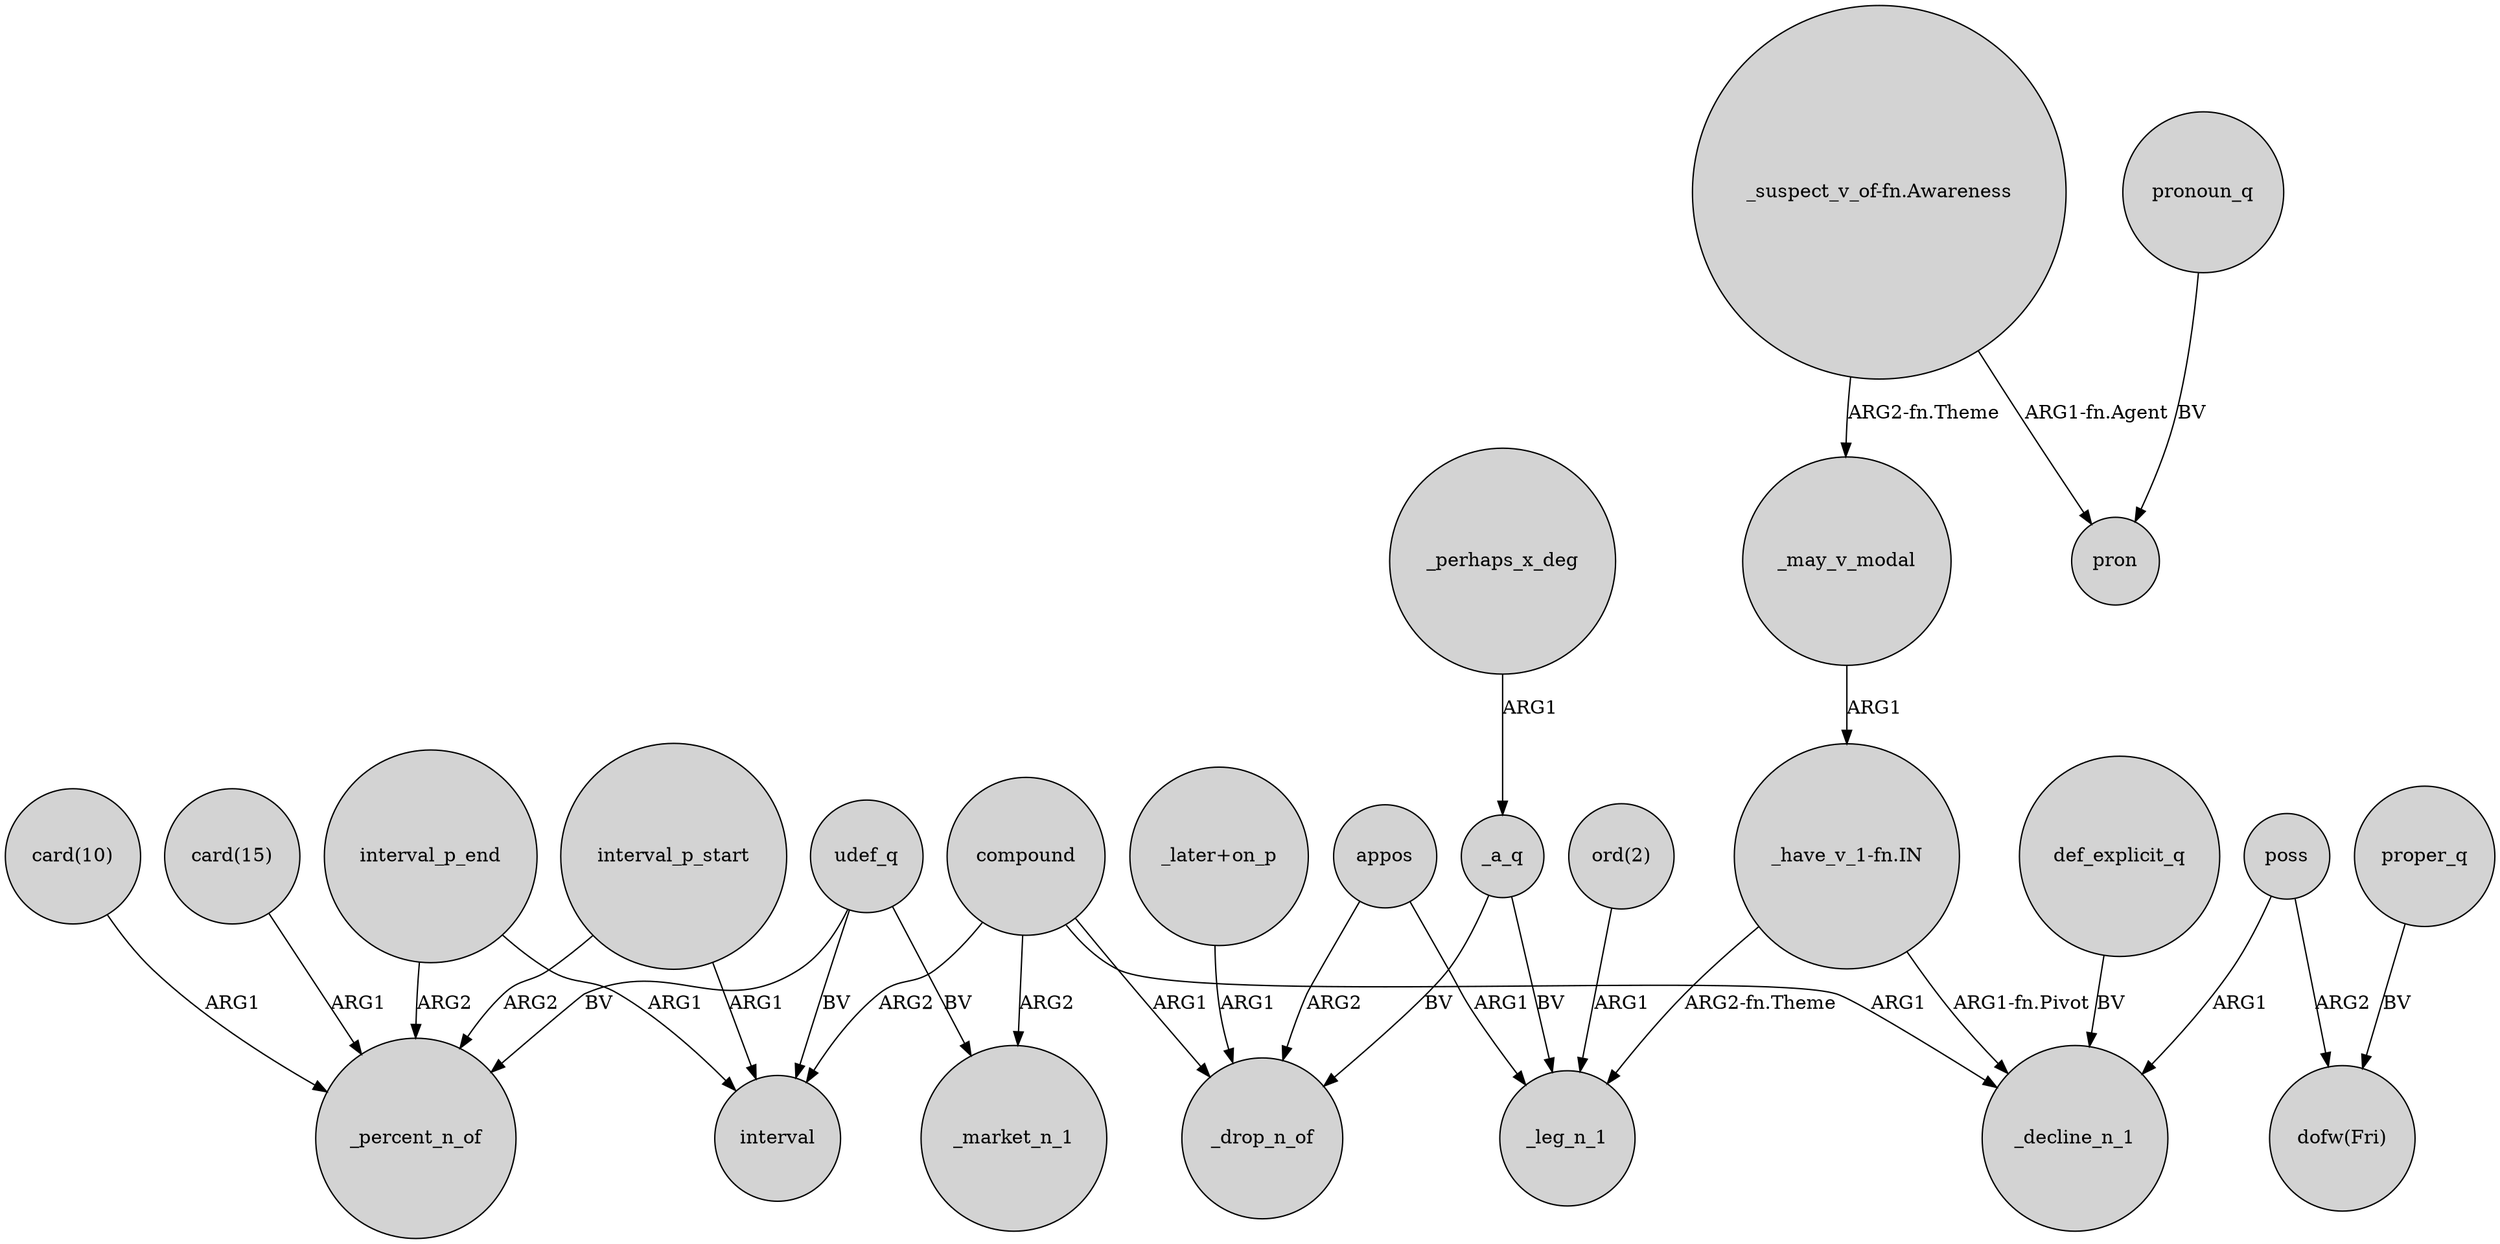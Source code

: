 digraph {
	node [shape=circle style=filled]
	compound -> _market_n_1 [label=ARG2]
	"_suspect_v_of-fn.Awareness" -> pron [label="ARG1-fn.Agent"]
	appos -> _leg_n_1 [label=ARG1]
	proper_q -> "dofw(Fri)" [label=BV]
	"card(15)" -> _percent_n_of [label=ARG1]
	interval_p_start -> _percent_n_of [label=ARG2]
	_a_q -> _leg_n_1 [label=BV]
	_may_v_modal -> "_have_v_1-fn.IN" [label=ARG1]
	_a_q -> _drop_n_of [label=BV]
	compound -> _drop_n_of [label=ARG1]
	udef_q -> _market_n_1 [label=BV]
	"ord(2)" -> _leg_n_1 [label=ARG1]
	interval_p_end -> _percent_n_of [label=ARG2]
	"_later+on_p" -> _drop_n_of [label=ARG1]
	"_have_v_1-fn.IN" -> _decline_n_1 [label="ARG1-fn.Pivot"]
	_perhaps_x_deg -> _a_q [label=ARG1]
	poss -> "dofw(Fri)" [label=ARG2]
	pronoun_q -> pron [label=BV]
	"card(10)" -> _percent_n_of [label=ARG1]
	interval_p_start -> interval [label=ARG1]
	compound -> interval [label=ARG2]
	"_have_v_1-fn.IN" -> _leg_n_1 [label="ARG2-fn.Theme"]
	def_explicit_q -> _decline_n_1 [label=BV]
	poss -> _decline_n_1 [label=ARG1]
	interval_p_end -> interval [label=ARG1]
	compound -> _decline_n_1 [label=ARG1]
	udef_q -> _percent_n_of [label=BV]
	appos -> _drop_n_of [label=ARG2]
	"_suspect_v_of-fn.Awareness" -> _may_v_modal [label="ARG2-fn.Theme"]
	udef_q -> interval [label=BV]
}
